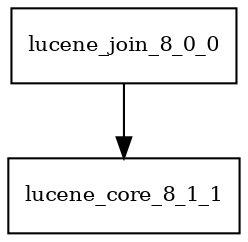 digraph lucene_join_8_0_0_dependencies {
  node [shape = box, fontsize=10.0];
  lucene_join_8_0_0 -> lucene_core_8_1_1;
}
